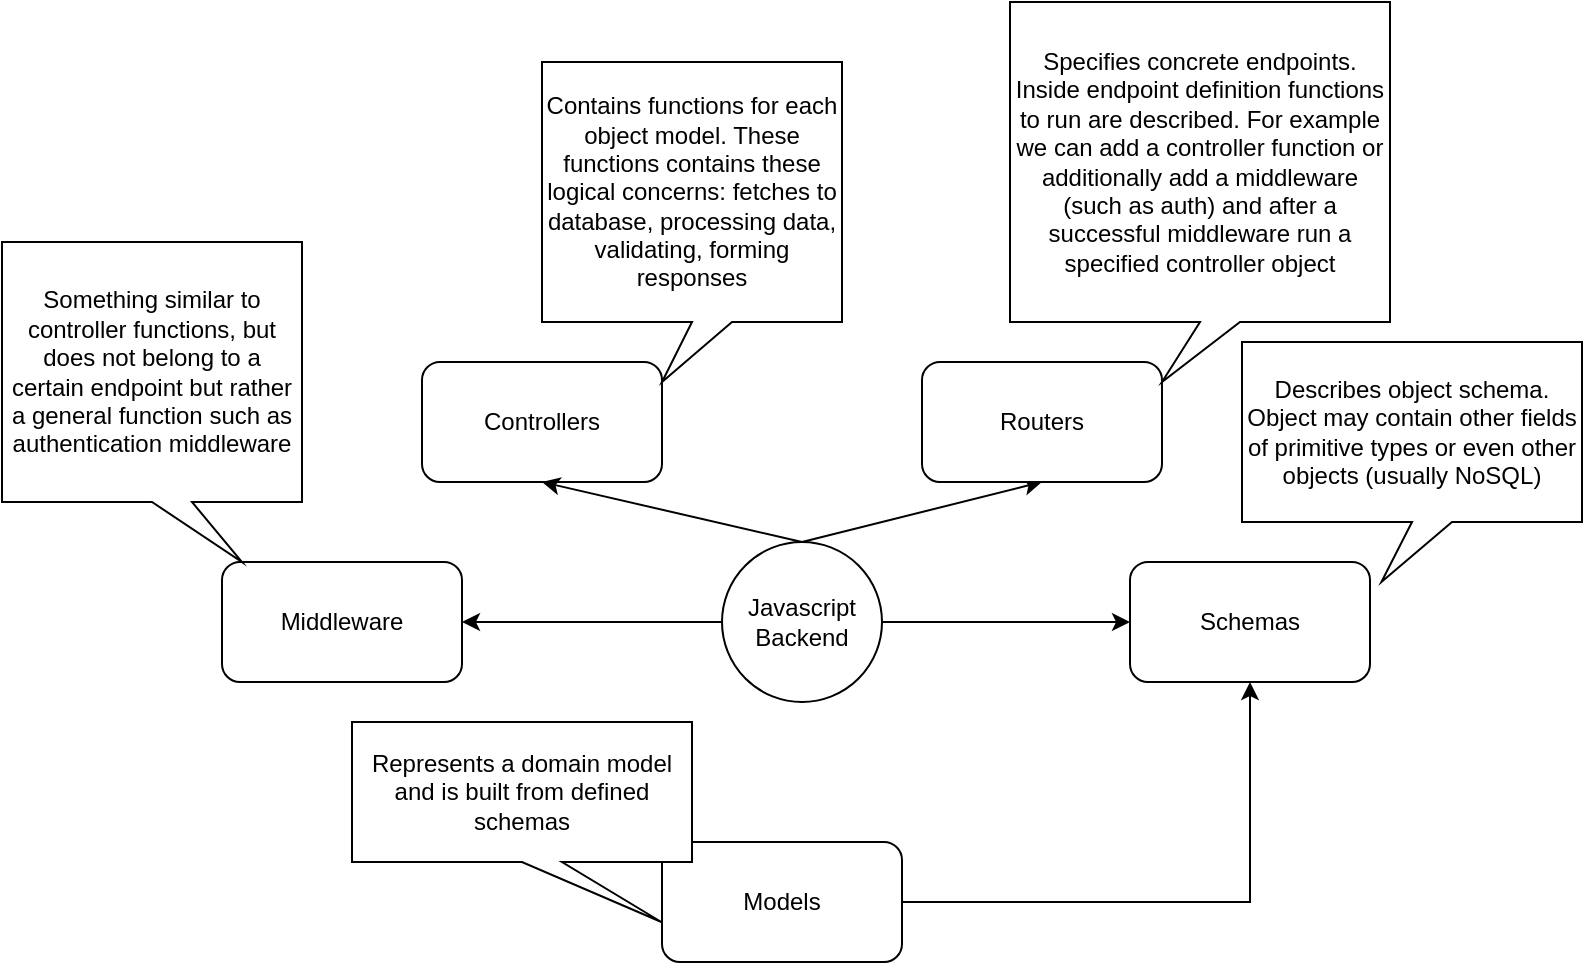 <mxfile version="26.1.1" pages="2">
  <diagram name="Page-1" id="ks2c8EQlYCkEmozBxJI9">
    <mxGraphModel dx="1434" dy="754" grid="1" gridSize="10" guides="1" tooltips="1" connect="1" arrows="1" fold="1" page="1" pageScale="1" pageWidth="850" pageHeight="1100" math="0" shadow="0">
      <root>
        <mxCell id="0" />
        <mxCell id="1" parent="0" />
        <mxCell id="92ecYczXcuxjHfWGLC4_-3" value="&lt;div&gt;Controllers&lt;/div&gt;" style="rounded=1;whiteSpace=wrap;html=1;" vertex="1" parent="1">
          <mxGeometry x="250" y="270" width="120" height="60" as="geometry" />
        </mxCell>
        <mxCell id="92ecYczXcuxjHfWGLC4_-4" value="Contains functions for each object model. These functions contains these logical concerns: fetches to database, processing data, validating, forming responses" style="shape=callout;whiteSpace=wrap;html=1;perimeter=calloutPerimeter;position2=0.4;" vertex="1" parent="1">
          <mxGeometry x="310" y="120" width="150" height="160" as="geometry" />
        </mxCell>
        <mxCell id="92ecYczXcuxjHfWGLC4_-17" style="rounded=0;orthogonalLoop=1;jettySize=auto;html=1;exitX=0.5;exitY=0;exitDx=0;exitDy=0;entryX=0.5;entryY=1;entryDx=0;entryDy=0;" edge="1" parent="1" source="92ecYczXcuxjHfWGLC4_-5" target="92ecYczXcuxjHfWGLC4_-3">
          <mxGeometry relative="1" as="geometry" />
        </mxCell>
        <mxCell id="92ecYczXcuxjHfWGLC4_-18" style="rounded=0;orthogonalLoop=1;jettySize=auto;html=1;exitX=0.5;exitY=0;exitDx=0;exitDy=0;entryX=0.5;entryY=1;entryDx=0;entryDy=0;" edge="1" parent="1" source="92ecYczXcuxjHfWGLC4_-5" target="92ecYczXcuxjHfWGLC4_-7">
          <mxGeometry relative="1" as="geometry" />
        </mxCell>
        <mxCell id="92ecYczXcuxjHfWGLC4_-19" style="rounded=0;orthogonalLoop=1;jettySize=auto;html=1;exitX=1;exitY=0.5;exitDx=0;exitDy=0;entryX=0;entryY=0.5;entryDx=0;entryDy=0;" edge="1" parent="1" source="92ecYczXcuxjHfWGLC4_-5" target="92ecYczXcuxjHfWGLC4_-9">
          <mxGeometry relative="1" as="geometry" />
        </mxCell>
        <mxCell id="92ecYczXcuxjHfWGLC4_-21" style="edgeStyle=orthogonalEdgeStyle;rounded=0;orthogonalLoop=1;jettySize=auto;html=1;exitX=0;exitY=0.5;exitDx=0;exitDy=0;entryX=1;entryY=0.5;entryDx=0;entryDy=0;" edge="1" parent="1" source="92ecYczXcuxjHfWGLC4_-5" target="92ecYczXcuxjHfWGLC4_-20">
          <mxGeometry relative="1" as="geometry">
            <Array as="points">
              <mxPoint x="340" y="400" />
              <mxPoint x="340" y="400" />
            </Array>
          </mxGeometry>
        </mxCell>
        <mxCell id="92ecYczXcuxjHfWGLC4_-5" value="&lt;div&gt;Javascript&lt;/div&gt;&lt;div&gt;Backend&lt;/div&gt;" style="ellipse;whiteSpace=wrap;html=1;aspect=fixed;" vertex="1" parent="1">
          <mxGeometry x="400" y="360" width="80" height="80" as="geometry" />
        </mxCell>
        <mxCell id="92ecYczXcuxjHfWGLC4_-7" value="Routers" style="rounded=1;whiteSpace=wrap;html=1;" vertex="1" parent="1">
          <mxGeometry x="500" y="270" width="120" height="60" as="geometry" />
        </mxCell>
        <mxCell id="92ecYczXcuxjHfWGLC4_-8" value="Specifies concrete endpoints. Inside endpoint definition functions to run are described. For example we can add a controller function or additionally add a middleware (such as auth) and after a successful middleware run a specified controller object" style="shape=callout;whiteSpace=wrap;html=1;perimeter=calloutPerimeter;position2=0.4;" vertex="1" parent="1">
          <mxGeometry x="544" y="90" width="190" height="190" as="geometry" />
        </mxCell>
        <mxCell id="92ecYczXcuxjHfWGLC4_-9" value="Schemas" style="rounded=1;whiteSpace=wrap;html=1;" vertex="1" parent="1">
          <mxGeometry x="604" y="370" width="120" height="60" as="geometry" />
        </mxCell>
        <mxCell id="92ecYczXcuxjHfWGLC4_-12" value="Describes object schema. Object may contain other fields of primitive types or even other objects (usually NoSQL)" style="shape=callout;whiteSpace=wrap;html=1;perimeter=calloutPerimeter;position2=0.41;" vertex="1" parent="1">
          <mxGeometry x="660" y="260" width="170" height="120" as="geometry" />
        </mxCell>
        <mxCell id="92ecYczXcuxjHfWGLC4_-20" value="Middleware" style="rounded=1;whiteSpace=wrap;html=1;" vertex="1" parent="1">
          <mxGeometry x="150" y="370" width="120" height="60" as="geometry" />
        </mxCell>
        <mxCell id="92ecYczXcuxjHfWGLC4_-22" value="Something similar to controller functions, but does not belong to a certain endpoint but rather a general function such as authentication middleware" style="shape=callout;whiteSpace=wrap;html=1;perimeter=calloutPerimeter;position2=0.8;" vertex="1" parent="1">
          <mxGeometry x="40" y="210" width="150" height="160" as="geometry" />
        </mxCell>
        <mxCell id="THH8SQQmQ3SMqC03W9lm-1" style="edgeStyle=orthogonalEdgeStyle;rounded=0;orthogonalLoop=1;jettySize=auto;html=1;exitX=1;exitY=0.5;exitDx=0;exitDy=0;entryX=0.5;entryY=1;entryDx=0;entryDy=0;" edge="1" parent="1" source="92ecYczXcuxjHfWGLC4_-24" target="92ecYczXcuxjHfWGLC4_-9">
          <mxGeometry relative="1" as="geometry" />
        </mxCell>
        <mxCell id="92ecYczXcuxjHfWGLC4_-24" value="Models" style="rounded=1;whiteSpace=wrap;html=1;" vertex="1" parent="1">
          <mxGeometry x="370" y="510" width="120" height="60" as="geometry" />
        </mxCell>
        <mxCell id="92ecYczXcuxjHfWGLC4_-25" value="Represents a domain model and is built from defined schemas " style="shape=callout;whiteSpace=wrap;html=1;perimeter=calloutPerimeter;position2=0.91;" vertex="1" parent="1">
          <mxGeometry x="215" y="450" width="170" height="100" as="geometry" />
        </mxCell>
      </root>
    </mxGraphModel>
  </diagram>
  <diagram id="i_MMrg0wu__UsNTDy5--" name="Page-2">
    <mxGraphModel dx="2284" dy="754" grid="1" gridSize="10" guides="1" tooltips="1" connect="1" arrows="1" fold="1" page="1" pageScale="1" pageWidth="850" pageHeight="1100" math="0" shadow="0">
      <root>
        <mxCell id="0" />
        <mxCell id="1" parent="0" />
        <mxCell id="wdajb5qBAVpel7xz6OTl-1" value="&lt;div&gt;Controllers&lt;/div&gt;" style="rounded=1;whiteSpace=wrap;html=1;fillColor=#f8cecc;strokeColor=#b85450;" vertex="1" parent="1">
          <mxGeometry x="250" y="270" width="120" height="60" as="geometry" />
        </mxCell>
        <mxCell id="wdajb5qBAVpel7xz6OTl-3" style="rounded=0;orthogonalLoop=1;jettySize=auto;html=1;exitX=0.088;exitY=0.3;exitDx=0;exitDy=0;entryX=0.5;entryY=1;entryDx=0;entryDy=0;exitPerimeter=0;" edge="1" parent="1" source="wdajb5qBAVpel7xz6OTl-7" target="wdajb5qBAVpel7xz6OTl-1">
          <mxGeometry relative="1" as="geometry" />
        </mxCell>
        <mxCell id="wdajb5qBAVpel7xz6OTl-4" style="rounded=0;orthogonalLoop=1;jettySize=auto;html=1;exitX=0.888;exitY=0.263;exitDx=0;exitDy=0;entryX=0.5;entryY=1;entryDx=0;entryDy=0;exitPerimeter=0;" edge="1" parent="1" source="wdajb5qBAVpel7xz6OTl-7" target="wdajb5qBAVpel7xz6OTl-8">
          <mxGeometry relative="1" as="geometry" />
        </mxCell>
        <mxCell id="wdajb5qBAVpel7xz6OTl-5" style="rounded=0;orthogonalLoop=1;jettySize=auto;html=1;exitX=1;exitY=0.5;exitDx=0;exitDy=0;entryX=0;entryY=0.5;entryDx=0;entryDy=0;" edge="1" parent="1" source="wdajb5qBAVpel7xz6OTl-7" target="wdajb5qBAVpel7xz6OTl-10">
          <mxGeometry relative="1" as="geometry" />
        </mxCell>
        <mxCell id="wdajb5qBAVpel7xz6OTl-6" style="rounded=0;orthogonalLoop=1;jettySize=auto;html=1;exitX=0.025;exitY=0.75;exitDx=0;exitDy=0;entryX=1;entryY=0.5;entryDx=0;entryDy=0;exitPerimeter=0;" edge="1" parent="1" source="wdajb5qBAVpel7xz6OTl-7" target="wdajb5qBAVpel7xz6OTl-12">
          <mxGeometry relative="1" as="geometry" />
        </mxCell>
        <mxCell id="wdajb5qBAVpel7xz6OTl-7" value="&lt;div&gt;Java Spring&lt;/div&gt;&lt;div&gt;through JavaScript&lt;/div&gt;" style="ellipse;whiteSpace=wrap;html=1;aspect=fixed;" vertex="1" parent="1">
          <mxGeometry x="400" y="360" width="80" height="80" as="geometry" />
        </mxCell>
        <mxCell id="wdajb5qBAVpel7xz6OTl-8" value="Routers" style="rounded=1;whiteSpace=wrap;html=1;fillColor=#f8cecc;strokeColor=#b85450;" vertex="1" parent="1">
          <mxGeometry x="500" y="270" width="120" height="60" as="geometry" />
        </mxCell>
        <mxCell id="wdajb5qBAVpel7xz6OTl-10" value="Schemas" style="rounded=1;whiteSpace=wrap;html=1;fillColor=#f8cecc;strokeColor=#b85450;" vertex="1" parent="1">
          <mxGeometry x="604" y="370" width="120" height="60" as="geometry" />
        </mxCell>
        <mxCell id="wdajb5qBAVpel7xz6OTl-11" value="Describes object schema. Object may contain other fields of primitive types or even other objects (usually NoSQL)" style="shape=callout;whiteSpace=wrap;html=1;perimeter=calloutPerimeter;position2=0.41;" vertex="1" parent="1">
          <mxGeometry x="656" y="270" width="170" height="120" as="geometry" />
        </mxCell>
        <mxCell id="wdajb5qBAVpel7xz6OTl-12" value="Middleware" style="rounded=1;whiteSpace=wrap;html=1;fillColor=#f8cecc;strokeColor=#b85450;" vertex="1" parent="1">
          <mxGeometry x="190" y="480" width="120" height="60" as="geometry" />
        </mxCell>
        <mxCell id="wdajb5qBAVpel7xz6OTl-13" value="Something similar to controller functions, but does not belong to a certain endpoint but rather a general function such as authentication middleware" style="shape=callout;whiteSpace=wrap;html=1;perimeter=calloutPerimeter;position2=0.87;size=30;position=0.33;" vertex="1" parent="1">
          <mxGeometry x="60" y="400" width="150" height="130" as="geometry" />
        </mxCell>
        <mxCell id="wdajb5qBAVpel7xz6OTl-14" style="edgeStyle=orthogonalEdgeStyle;rounded=0;orthogonalLoop=1;jettySize=auto;html=1;exitX=1;exitY=0.5;exitDx=0;exitDy=0;entryX=0.5;entryY=1;entryDx=0;entryDy=0;" edge="1" parent="1" source="wdajb5qBAVpel7xz6OTl-15" target="wdajb5qBAVpel7xz6OTl-10">
          <mxGeometry relative="1" as="geometry" />
        </mxCell>
        <mxCell id="wdajb5qBAVpel7xz6OTl-15" value="Models" style="rounded=1;whiteSpace=wrap;html=1;fillColor=#f8cecc;strokeColor=#b85450;" vertex="1" parent="1">
          <mxGeometry x="524" y="500" width="120" height="60" as="geometry" />
        </mxCell>
        <mxCell id="wdajb5qBAVpel7xz6OTl-16" value="Represents a domain model and is built from defined schemas " style="shape=callout;whiteSpace=wrap;html=1;perimeter=calloutPerimeter;position2=0.91;" vertex="1" parent="1">
          <mxGeometry x="374" y="450" width="170" height="100" as="geometry" />
        </mxCell>
        <mxCell id="wdajb5qBAVpel7xz6OTl-18" value="Service" style="rounded=1;whiteSpace=wrap;html=1;shadow=1;glass=0;fillColor=#d5e8d4;strokeColor=#82b366;" vertex="1" parent="1">
          <mxGeometry x="250" y="233" width="120" height="60" as="geometry" />
        </mxCell>
        <mxCell id="wdajb5qBAVpel7xz6OTl-19" value="Controller" style="rounded=1;whiteSpace=wrap;html=1;shadow=1;glass=0;fillColor=#d5e8d4;strokeColor=#82b366;" vertex="1" parent="1">
          <mxGeometry x="500" y="233" width="120" height="60" as="geometry" />
        </mxCell>
        <mxCell id="wdajb5qBAVpel7xz6OTl-25" style="rounded=0;orthogonalLoop=1;jettySize=auto;html=1;exitX=1;exitY=0.5;exitDx=0;exitDy=0;entryX=0;entryY=0.5;entryDx=0;entryDy=0;" edge="1" parent="1" source="wdajb5qBAVpel7xz6OTl-23" target="wdajb5qBAVpel7xz6OTl-18">
          <mxGeometry relative="1" as="geometry" />
        </mxCell>
        <mxCell id="wdajb5qBAVpel7xz6OTl-23" value="Repository" style="rounded=1;whiteSpace=wrap;html=1;shadow=1;glass=0;fillColor=#d5e8d4;strokeColor=#82b366;" vertex="1" parent="1">
          <mxGeometry x="90" y="233" width="120" height="60" as="geometry" />
        </mxCell>
        <mxCell id="wdajb5qBAVpel7xz6OTl-26" value="Defines database functions. Opposed to JavaScript it decouples business logic apart from database" style="shape=callout;whiteSpace=wrap;html=1;perimeter=calloutPerimeter;position2=1;" vertex="1" parent="1">
          <mxGeometry x="-60" y="102" width="150" height="160" as="geometry" />
        </mxCell>
        <mxCell id="wdajb5qBAVpel7xz6OTl-2" value="Contains functions for each object model. These functions contains these logical concerns: fetches to database, processing data, validating, forming responses" style="shape=callout;whiteSpace=wrap;html=1;perimeter=calloutPerimeter;position2=0.4;" vertex="1" parent="1">
          <mxGeometry x="310" y="110" width="150" height="160" as="geometry" />
        </mxCell>
        <mxCell id="wdajb5qBAVpel7xz6OTl-9" value="Specifies concrete endpoints. Inside endpoint definition functions to run are described. For example we can add a controller function or additionally add a middleware (such as auth) and after a successful middleware run a specified controller object" style="shape=callout;whiteSpace=wrap;html=1;perimeter=calloutPerimeter;position2=0.4;" vertex="1" parent="1">
          <mxGeometry x="544" y="90" width="190" height="190" as="geometry" />
        </mxCell>
      </root>
    </mxGraphModel>
  </diagram>
</mxfile>
